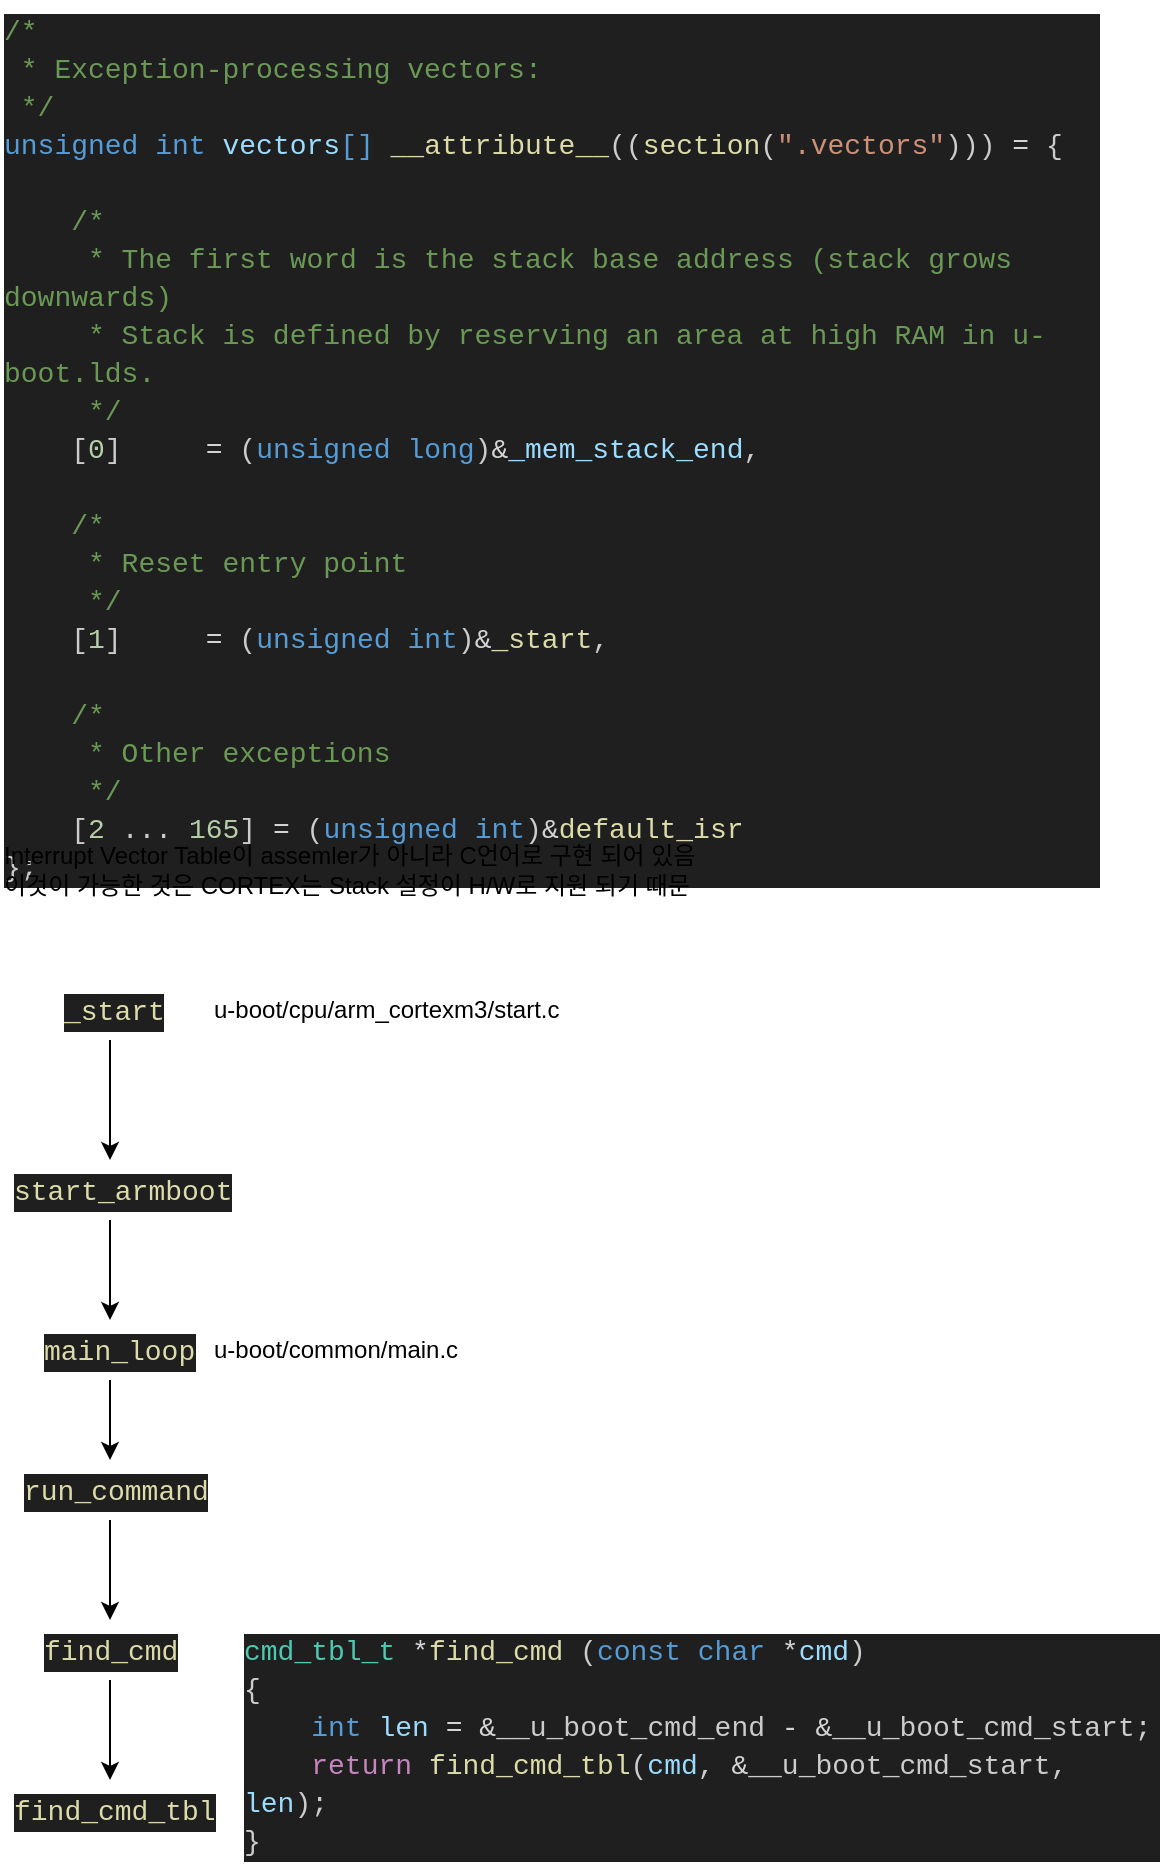 <mxfile version="21.7.4" type="github">
  <diagram name="페이지-1" id="V8czD0fd6J0GJFK_vFva">
    <mxGraphModel dx="913" dy="499" grid="1" gridSize="10" guides="1" tooltips="1" connect="1" arrows="1" fold="1" page="1" pageScale="1" pageWidth="1654" pageHeight="2336" math="0" shadow="0">
      <root>
        <mxCell id="0" />
        <mxCell id="1" parent="0" />
        <mxCell id="0r8FNTHCxq8rm0fuSEPY-1" value="u-boot/cpu/arm_cortexm3/start.c" style="text;html=1;strokeColor=none;fillColor=none;align=left;verticalAlign=middle;whiteSpace=wrap;rounded=0;" vertex="1" parent="1">
          <mxGeometry x="145" y="560" width="190" height="30" as="geometry" />
        </mxCell>
        <mxCell id="0r8FNTHCxq8rm0fuSEPY-2" value="&lt;div style=&quot;color: rgb(204, 204, 204); background-color: rgb(31, 31, 31); font-family: Consolas, &amp;quot;Courier New&amp;quot;, monospace; font-weight: normal; font-size: 14px; line-height: 19px;&quot;&gt;&lt;div&gt;&lt;span style=&quot;color: #6a9955;&quot;&gt;/*&lt;/span&gt;&lt;/div&gt;&lt;div&gt;&lt;span style=&quot;color: #6a9955;&quot;&gt;&amp;nbsp;* Exception-processing vectors:&lt;/span&gt;&lt;/div&gt;&lt;div&gt;&lt;span style=&quot;color: #6a9955;&quot;&gt;&amp;nbsp;*/&lt;/span&gt;&lt;/div&gt;&lt;div&gt;&lt;span style=&quot;color: #569cd6;&quot;&gt;unsigned&lt;/span&gt;&lt;span style=&quot;color: #cccccc;&quot;&gt; &lt;/span&gt;&lt;span style=&quot;color: #569cd6;&quot;&gt;int&lt;/span&gt;&lt;span style=&quot;color: #cccccc;&quot;&gt; &lt;/span&gt;&lt;span style=&quot;color: #9cdcfe;&quot;&gt;vectors&lt;/span&gt;&lt;span style=&quot;color: #569cd6;&quot;&gt;[]&lt;/span&gt;&lt;span style=&quot;color: #cccccc;&quot;&gt; &lt;/span&gt;&lt;span style=&quot;color: #dcdcaa;&quot;&gt;__attribute__&lt;/span&gt;&lt;span style=&quot;color: #cccccc;&quot;&gt;((&lt;/span&gt;&lt;span style=&quot;color: #dcdcaa;&quot;&gt;section&lt;/span&gt;&lt;span style=&quot;color: #cccccc;&quot;&gt;(&lt;/span&gt;&lt;span style=&quot;color: #ce9178;&quot;&gt;&quot;.vectors&quot;&lt;/span&gt;&lt;span style=&quot;color: #cccccc;&quot;&gt;))) &lt;/span&gt;&lt;span style=&quot;color: #d4d4d4;&quot;&gt;=&lt;/span&gt;&lt;span style=&quot;color: #cccccc;&quot;&gt; {&lt;/span&gt;&lt;/div&gt;&lt;br&gt;&lt;div&gt;&lt;span style=&quot;color: #6a9955;&quot;&gt;&amp;nbsp; &amp;nbsp; /*&lt;/span&gt;&lt;/div&gt;&lt;div&gt;&lt;span style=&quot;color: #6a9955;&quot;&gt;&amp;nbsp; &amp;nbsp; &amp;nbsp;* The first word is the stack base address (stack grows downwards)&lt;/span&gt;&lt;/div&gt;&lt;div&gt;&lt;span style=&quot;color: #6a9955;&quot;&gt;&amp;nbsp; &amp;nbsp; &amp;nbsp;* Stack is defined by reserving an area at high RAM in u-boot.lds.&lt;/span&gt;&lt;/div&gt;&lt;div&gt;&lt;span style=&quot;color: #6a9955;&quot;&gt;&amp;nbsp; &amp;nbsp; &amp;nbsp;*/&lt;/span&gt;&lt;/div&gt;&lt;div&gt;&lt;span style=&quot;color: #cccccc;&quot;&gt;&amp;nbsp; &amp;nbsp; [&lt;/span&gt;&lt;span style=&quot;color: #b5cea8;&quot;&gt;0&lt;/span&gt;&lt;span style=&quot;color: #cccccc;&quot;&gt;] &amp;nbsp; &amp;nbsp; &lt;/span&gt;&lt;span style=&quot;color: #d4d4d4;&quot;&gt;=&lt;/span&gt;&lt;span style=&quot;color: #cccccc;&quot;&gt; (&lt;/span&gt;&lt;span style=&quot;color: #569cd6;&quot;&gt;unsigned&lt;/span&gt;&lt;span style=&quot;color: #cccccc;&quot;&gt; &lt;/span&gt;&lt;span style=&quot;color: #569cd6;&quot;&gt;long&lt;/span&gt;&lt;span style=&quot;color: #cccccc;&quot;&gt;)&lt;/span&gt;&lt;span style=&quot;color: #d4d4d4;&quot;&gt;&amp;amp;&lt;/span&gt;&lt;span style=&quot;color: #9cdcfe;&quot;&gt;_mem_stack_end&lt;/span&gt;&lt;span style=&quot;color: #cccccc;&quot;&gt;,&lt;/span&gt;&lt;/div&gt;&lt;br&gt;&lt;div&gt;&lt;span style=&quot;color: #6a9955;&quot;&gt;&amp;nbsp; &amp;nbsp; /*&lt;/span&gt;&lt;/div&gt;&lt;div&gt;&lt;span style=&quot;color: #6a9955;&quot;&gt;&amp;nbsp; &amp;nbsp; &amp;nbsp;* Reset entry point&lt;/span&gt;&lt;/div&gt;&lt;div&gt;&lt;span style=&quot;color: #6a9955;&quot;&gt;&amp;nbsp; &amp;nbsp; &amp;nbsp;*/&lt;/span&gt;&lt;/div&gt;&lt;div&gt;&lt;span style=&quot;color: #cccccc;&quot;&gt;&amp;nbsp; &amp;nbsp; [&lt;/span&gt;&lt;span style=&quot;color: #b5cea8;&quot;&gt;1&lt;/span&gt;&lt;span style=&quot;color: #cccccc;&quot;&gt;] &amp;nbsp; &amp;nbsp; &lt;/span&gt;&lt;span style=&quot;color: #d4d4d4;&quot;&gt;=&lt;/span&gt;&lt;span style=&quot;color: #cccccc;&quot;&gt; (&lt;/span&gt;&lt;span style=&quot;color: #569cd6;&quot;&gt;unsigned&lt;/span&gt;&lt;span style=&quot;color: #cccccc;&quot;&gt; &lt;/span&gt;&lt;span style=&quot;color: #569cd6;&quot;&gt;int&lt;/span&gt;&lt;span style=&quot;color: #cccccc;&quot;&gt;)&lt;/span&gt;&lt;span style=&quot;color: #d4d4d4;&quot;&gt;&amp;amp;&lt;/span&gt;&lt;span style=&quot;color: #dcdcaa;&quot;&gt;_start&lt;/span&gt;&lt;span style=&quot;color: #cccccc;&quot;&gt;,&lt;/span&gt;&lt;/div&gt;&lt;br&gt;&lt;div&gt;&lt;span style=&quot;color: #6a9955;&quot;&gt;&amp;nbsp; &amp;nbsp; /*&lt;/span&gt;&lt;/div&gt;&lt;div&gt;&lt;span style=&quot;color: #6a9955;&quot;&gt;&amp;nbsp; &amp;nbsp; &amp;nbsp;* Other exceptions&lt;/span&gt;&lt;/div&gt;&lt;div&gt;&lt;span style=&quot;color: #6a9955;&quot;&gt;&amp;nbsp; &amp;nbsp; &amp;nbsp;*/&lt;/span&gt;&lt;/div&gt;&lt;div&gt;&lt;span style=&quot;color: #cccccc;&quot;&gt;&amp;nbsp; &amp;nbsp; [&lt;/span&gt;&lt;span style=&quot;color: #b5cea8;&quot;&gt;2&lt;/span&gt;&lt;span style=&quot;color: #cccccc;&quot;&gt; ... &lt;/span&gt;&lt;span style=&quot;color: #b5cea8;&quot;&gt;165&lt;/span&gt;&lt;span style=&quot;color: #cccccc;&quot;&gt;] &lt;/span&gt;&lt;span style=&quot;color: #d4d4d4;&quot;&gt;=&lt;/span&gt;&lt;span style=&quot;color: #cccccc;&quot;&gt; (&lt;/span&gt;&lt;span style=&quot;color: #569cd6;&quot;&gt;unsigned&lt;/span&gt;&lt;span style=&quot;color: #cccccc;&quot;&gt; &lt;/span&gt;&lt;span style=&quot;color: #569cd6;&quot;&gt;int&lt;/span&gt;&lt;span style=&quot;color: #cccccc;&quot;&gt;)&lt;/span&gt;&lt;span style=&quot;color: #d4d4d4;&quot;&gt;&amp;amp;&lt;/span&gt;&lt;span style=&quot;color: #dcdcaa;&quot;&gt;default_isr&lt;/span&gt;&lt;/div&gt;&lt;div&gt;&lt;span style=&quot;color: #cccccc;&quot;&gt;};&lt;/span&gt;&lt;/div&gt;&lt;/div&gt;" style="text;whiteSpace=wrap;html=1;" vertex="1" parent="1">
          <mxGeometry x="40" y="70" width="550" height="410" as="geometry" />
        </mxCell>
        <mxCell id="0r8FNTHCxq8rm0fuSEPY-3" value="Interrupt Vector Table이 assemler가 아니라 C언어로 구현 되어 있음&lt;br&gt;이것이 가능한 것은 CORTEX는 Stack 설정이 H/W로 지원 되기 때문&amp;nbsp;" style="text;html=1;strokeColor=none;fillColor=none;align=left;verticalAlign=middle;whiteSpace=wrap;rounded=0;" vertex="1" parent="1">
          <mxGeometry x="40" y="490" width="380" height="30" as="geometry" />
        </mxCell>
        <mxCell id="0r8FNTHCxq8rm0fuSEPY-6" style="edgeStyle=orthogonalEdgeStyle;rounded=0;orthogonalLoop=1;jettySize=auto;html=1;exitX=0.5;exitY=1;exitDx=0;exitDy=0;" edge="1" parent="1" source="0r8FNTHCxq8rm0fuSEPY-4" target="0r8FNTHCxq8rm0fuSEPY-5">
          <mxGeometry relative="1" as="geometry" />
        </mxCell>
        <mxCell id="0r8FNTHCxq8rm0fuSEPY-4" value="&lt;div style=&quot;color: rgb(204, 204, 204); background-color: rgb(31, 31, 31); font-family: Consolas, &amp;quot;Courier New&amp;quot;, monospace; font-weight: normal; font-size: 14px; line-height: 19px;&quot;&gt;&lt;div&gt;&lt;span style=&quot;color: #dcdcaa;&quot;&gt;_start&lt;/span&gt;&lt;/div&gt;&lt;/div&gt;" style="text;whiteSpace=wrap;html=1;" vertex="1" parent="1">
          <mxGeometry x="70" y="560" width="50" height="30" as="geometry" />
        </mxCell>
        <mxCell id="0r8FNTHCxq8rm0fuSEPY-11" style="edgeStyle=orthogonalEdgeStyle;rounded=0;orthogonalLoop=1;jettySize=auto;html=1;exitX=0.5;exitY=1;exitDx=0;exitDy=0;entryX=0.5;entryY=0;entryDx=0;entryDy=0;" edge="1" parent="1" source="0r8FNTHCxq8rm0fuSEPY-5" target="0r8FNTHCxq8rm0fuSEPY-8">
          <mxGeometry relative="1" as="geometry" />
        </mxCell>
        <mxCell id="0r8FNTHCxq8rm0fuSEPY-5" value="&lt;div style=&quot;color: rgb(204, 204, 204); background-color: rgb(31, 31, 31); font-family: Consolas, &amp;quot;Courier New&amp;quot;, monospace; font-weight: normal; font-size: 14px; line-height: 19px;&quot;&gt;&lt;div&gt;&lt;span style=&quot;color: #dcdcaa;&quot;&gt;start_armboot&lt;/span&gt;&lt;/div&gt;&lt;/div&gt;" style="text;whiteSpace=wrap;html=1;" vertex="1" parent="1">
          <mxGeometry x="45" y="650" width="100" height="30" as="geometry" />
        </mxCell>
        <mxCell id="0r8FNTHCxq8rm0fuSEPY-12" style="edgeStyle=orthogonalEdgeStyle;rounded=0;orthogonalLoop=1;jettySize=auto;html=1;exitX=0.5;exitY=1;exitDx=0;exitDy=0;entryX=0.5;entryY=0;entryDx=0;entryDy=0;" edge="1" parent="1" source="0r8FNTHCxq8rm0fuSEPY-8" target="0r8FNTHCxq8rm0fuSEPY-10">
          <mxGeometry relative="1" as="geometry" />
        </mxCell>
        <mxCell id="0r8FNTHCxq8rm0fuSEPY-8" value="&lt;div style=&quot;color: rgb(204, 204, 204); background-color: rgb(31, 31, 31); font-family: Consolas, &amp;quot;Courier New&amp;quot;, monospace; font-weight: normal; font-size: 14px; line-height: 19px;&quot;&gt;&lt;div&gt;&lt;span style=&quot;color: #dcdcaa;&quot;&gt;main_loop&lt;/span&gt;&lt;/div&gt;&lt;/div&gt;" style="text;whiteSpace=wrap;html=1;" vertex="1" parent="1">
          <mxGeometry x="60" y="730" width="70" height="30" as="geometry" />
        </mxCell>
        <mxCell id="0r8FNTHCxq8rm0fuSEPY-9" value="u-boot/common/main.c" style="text;html=1;strokeColor=none;fillColor=none;align=left;verticalAlign=middle;whiteSpace=wrap;rounded=0;" vertex="1" parent="1">
          <mxGeometry x="145" y="730" width="140" height="30" as="geometry" />
        </mxCell>
        <mxCell id="0r8FNTHCxq8rm0fuSEPY-14" style="edgeStyle=orthogonalEdgeStyle;rounded=0;orthogonalLoop=1;jettySize=auto;html=1;exitX=0.5;exitY=1;exitDx=0;exitDy=0;entryX=0.5;entryY=0;entryDx=0;entryDy=0;" edge="1" parent="1" source="0r8FNTHCxq8rm0fuSEPY-10" target="0r8FNTHCxq8rm0fuSEPY-13">
          <mxGeometry relative="1" as="geometry" />
        </mxCell>
        <mxCell id="0r8FNTHCxq8rm0fuSEPY-10" value="&lt;div style=&quot;color: rgb(204, 204, 204); background-color: rgb(31, 31, 31); font-family: Consolas, &amp;quot;Courier New&amp;quot;, monospace; font-weight: normal; font-size: 14px; line-height: 19px;&quot;&gt;&lt;div&gt;&lt;span style=&quot;color: #dcdcaa;&quot;&gt;run_command&lt;/span&gt;&lt;/div&gt;&lt;/div&gt;" style="text;whiteSpace=wrap;html=1;" vertex="1" parent="1">
          <mxGeometry x="50" y="800" width="90" height="30" as="geometry" />
        </mxCell>
        <mxCell id="0r8FNTHCxq8rm0fuSEPY-16" style="edgeStyle=orthogonalEdgeStyle;rounded=0;orthogonalLoop=1;jettySize=auto;html=1;exitX=0.5;exitY=1;exitDx=0;exitDy=0;entryX=0.5;entryY=0;entryDx=0;entryDy=0;" edge="1" parent="1" source="0r8FNTHCxq8rm0fuSEPY-13" target="0r8FNTHCxq8rm0fuSEPY-15">
          <mxGeometry relative="1" as="geometry" />
        </mxCell>
        <mxCell id="0r8FNTHCxq8rm0fuSEPY-13" value="&lt;div style=&quot;color: rgb(204, 204, 204); background-color: rgb(31, 31, 31); font-family: Consolas, &amp;quot;Courier New&amp;quot;, monospace; font-weight: normal; font-size: 14px; line-height: 19px;&quot;&gt;&lt;div&gt;&lt;span style=&quot;color: #dcdcaa;&quot;&gt;find_cmd&lt;/span&gt;&lt;/div&gt;&lt;/div&gt;" style="text;whiteSpace=wrap;html=1;" vertex="1" parent="1">
          <mxGeometry x="60" y="880" width="70" height="30" as="geometry" />
        </mxCell>
        <mxCell id="0r8FNTHCxq8rm0fuSEPY-15" value="&lt;div style=&quot;color: rgb(204, 204, 204); background-color: rgb(31, 31, 31); font-family: Consolas, &amp;quot;Courier New&amp;quot;, monospace; font-weight: normal; font-size: 14px; line-height: 19px;&quot;&gt;&lt;div&gt;&lt;span style=&quot;color: #dcdcaa;&quot;&gt;find_cmd_tbl&lt;/span&gt;&lt;/div&gt;&lt;/div&gt;" style="text;whiteSpace=wrap;html=1;" vertex="1" parent="1">
          <mxGeometry x="45" y="960" width="100" height="30" as="geometry" />
        </mxCell>
        <mxCell id="0r8FNTHCxq8rm0fuSEPY-17" value="&lt;div style=&quot;color: rgb(204, 204, 204); background-color: rgb(31, 31, 31); font-family: Consolas, &amp;quot;Courier New&amp;quot;, monospace; font-weight: normal; font-size: 14px; line-height: 19px;&quot;&gt;&lt;div&gt;&lt;span style=&quot;color: #4ec9b0;&quot;&gt;cmd_tbl_t&lt;/span&gt;&lt;span style=&quot;color: #cccccc;&quot;&gt; &lt;/span&gt;&lt;span style=&quot;color: #d4d4d4;&quot;&gt;*&lt;/span&gt;&lt;span style=&quot;color: #dcdcaa;&quot;&gt;find_cmd&lt;/span&gt;&lt;span style=&quot;color: #cccccc;&quot;&gt; (&lt;/span&gt;&lt;span style=&quot;color: #569cd6;&quot;&gt;const&lt;/span&gt;&lt;span style=&quot;color: #cccccc;&quot;&gt; &lt;/span&gt;&lt;span style=&quot;color: #569cd6;&quot;&gt;char&lt;/span&gt;&lt;span style=&quot;color: #cccccc;&quot;&gt; &lt;/span&gt;&lt;span style=&quot;color: #d4d4d4;&quot;&gt;*&lt;/span&gt;&lt;span style=&quot;color: #9cdcfe;&quot;&gt;cmd&lt;/span&gt;&lt;span style=&quot;color: #cccccc;&quot;&gt;)&lt;/span&gt;&lt;/div&gt;&lt;div&gt;&lt;span style=&quot;color: #cccccc;&quot;&gt;{&lt;/span&gt;&lt;/div&gt;&lt;div&gt;&lt;span style=&quot;color: #cccccc;&quot;&gt;&amp;nbsp; &amp;nbsp; &lt;/span&gt;&lt;span style=&quot;color: #569cd6;&quot;&gt;int&lt;/span&gt;&lt;span style=&quot;color: #cccccc;&quot;&gt; &lt;/span&gt;&lt;span style=&quot;color: #9cdcfe;&quot;&gt;len&lt;/span&gt;&lt;span style=&quot;color: #cccccc;&quot;&gt; &lt;/span&gt;&lt;span style=&quot;color: #d4d4d4;&quot;&gt;=&lt;/span&gt;&lt;span style=&quot;color: #cccccc;&quot;&gt; &lt;/span&gt;&lt;span style=&quot;color: #d4d4d4;&quot;&gt;&amp;amp;&lt;/span&gt;&lt;span style=&quot;color: #cccccc;&quot;&gt;__u_boot_cmd_end &lt;/span&gt;&lt;span style=&quot;color: #d4d4d4;&quot;&gt;-&lt;/span&gt;&lt;span style=&quot;color: #cccccc;&quot;&gt; &lt;/span&gt;&lt;span style=&quot;color: #d4d4d4;&quot;&gt;&amp;amp;&lt;/span&gt;&lt;span style=&quot;color: #cccccc;&quot;&gt;__u_boot_cmd_start;&lt;/span&gt;&lt;/div&gt;&lt;div&gt;&lt;span style=&quot;color: #cccccc;&quot;&gt;&amp;nbsp; &amp;nbsp; &lt;/span&gt;&lt;span style=&quot;color: #c586c0;&quot;&gt;return&lt;/span&gt;&lt;span style=&quot;color: #cccccc;&quot;&gt; &lt;/span&gt;&lt;span style=&quot;color: #dcdcaa;&quot;&gt;find_cmd_tbl&lt;/span&gt;&lt;span style=&quot;color: #cccccc;&quot;&gt;(&lt;/span&gt;&lt;span style=&quot;color: #9cdcfe;&quot;&gt;cmd&lt;/span&gt;&lt;span style=&quot;color: #cccccc;&quot;&gt;, &lt;/span&gt;&lt;span style=&quot;color: #d4d4d4;&quot;&gt;&amp;amp;&lt;/span&gt;&lt;span style=&quot;color: #cccccc;&quot;&gt;__u_boot_cmd_start, &lt;/span&gt;&lt;span style=&quot;color: #9cdcfe;&quot;&gt;len&lt;/span&gt;&lt;span style=&quot;color: #cccccc;&quot;&gt;);&lt;/span&gt;&lt;/div&gt;&lt;div&gt;&lt;span style=&quot;color: #cccccc;&quot;&gt;}&lt;/span&gt;&lt;/div&gt;&lt;/div&gt;" style="text;whiteSpace=wrap;html=1;" vertex="1" parent="1">
          <mxGeometry x="160" y="880" width="460" height="120" as="geometry" />
        </mxCell>
      </root>
    </mxGraphModel>
  </diagram>
</mxfile>
